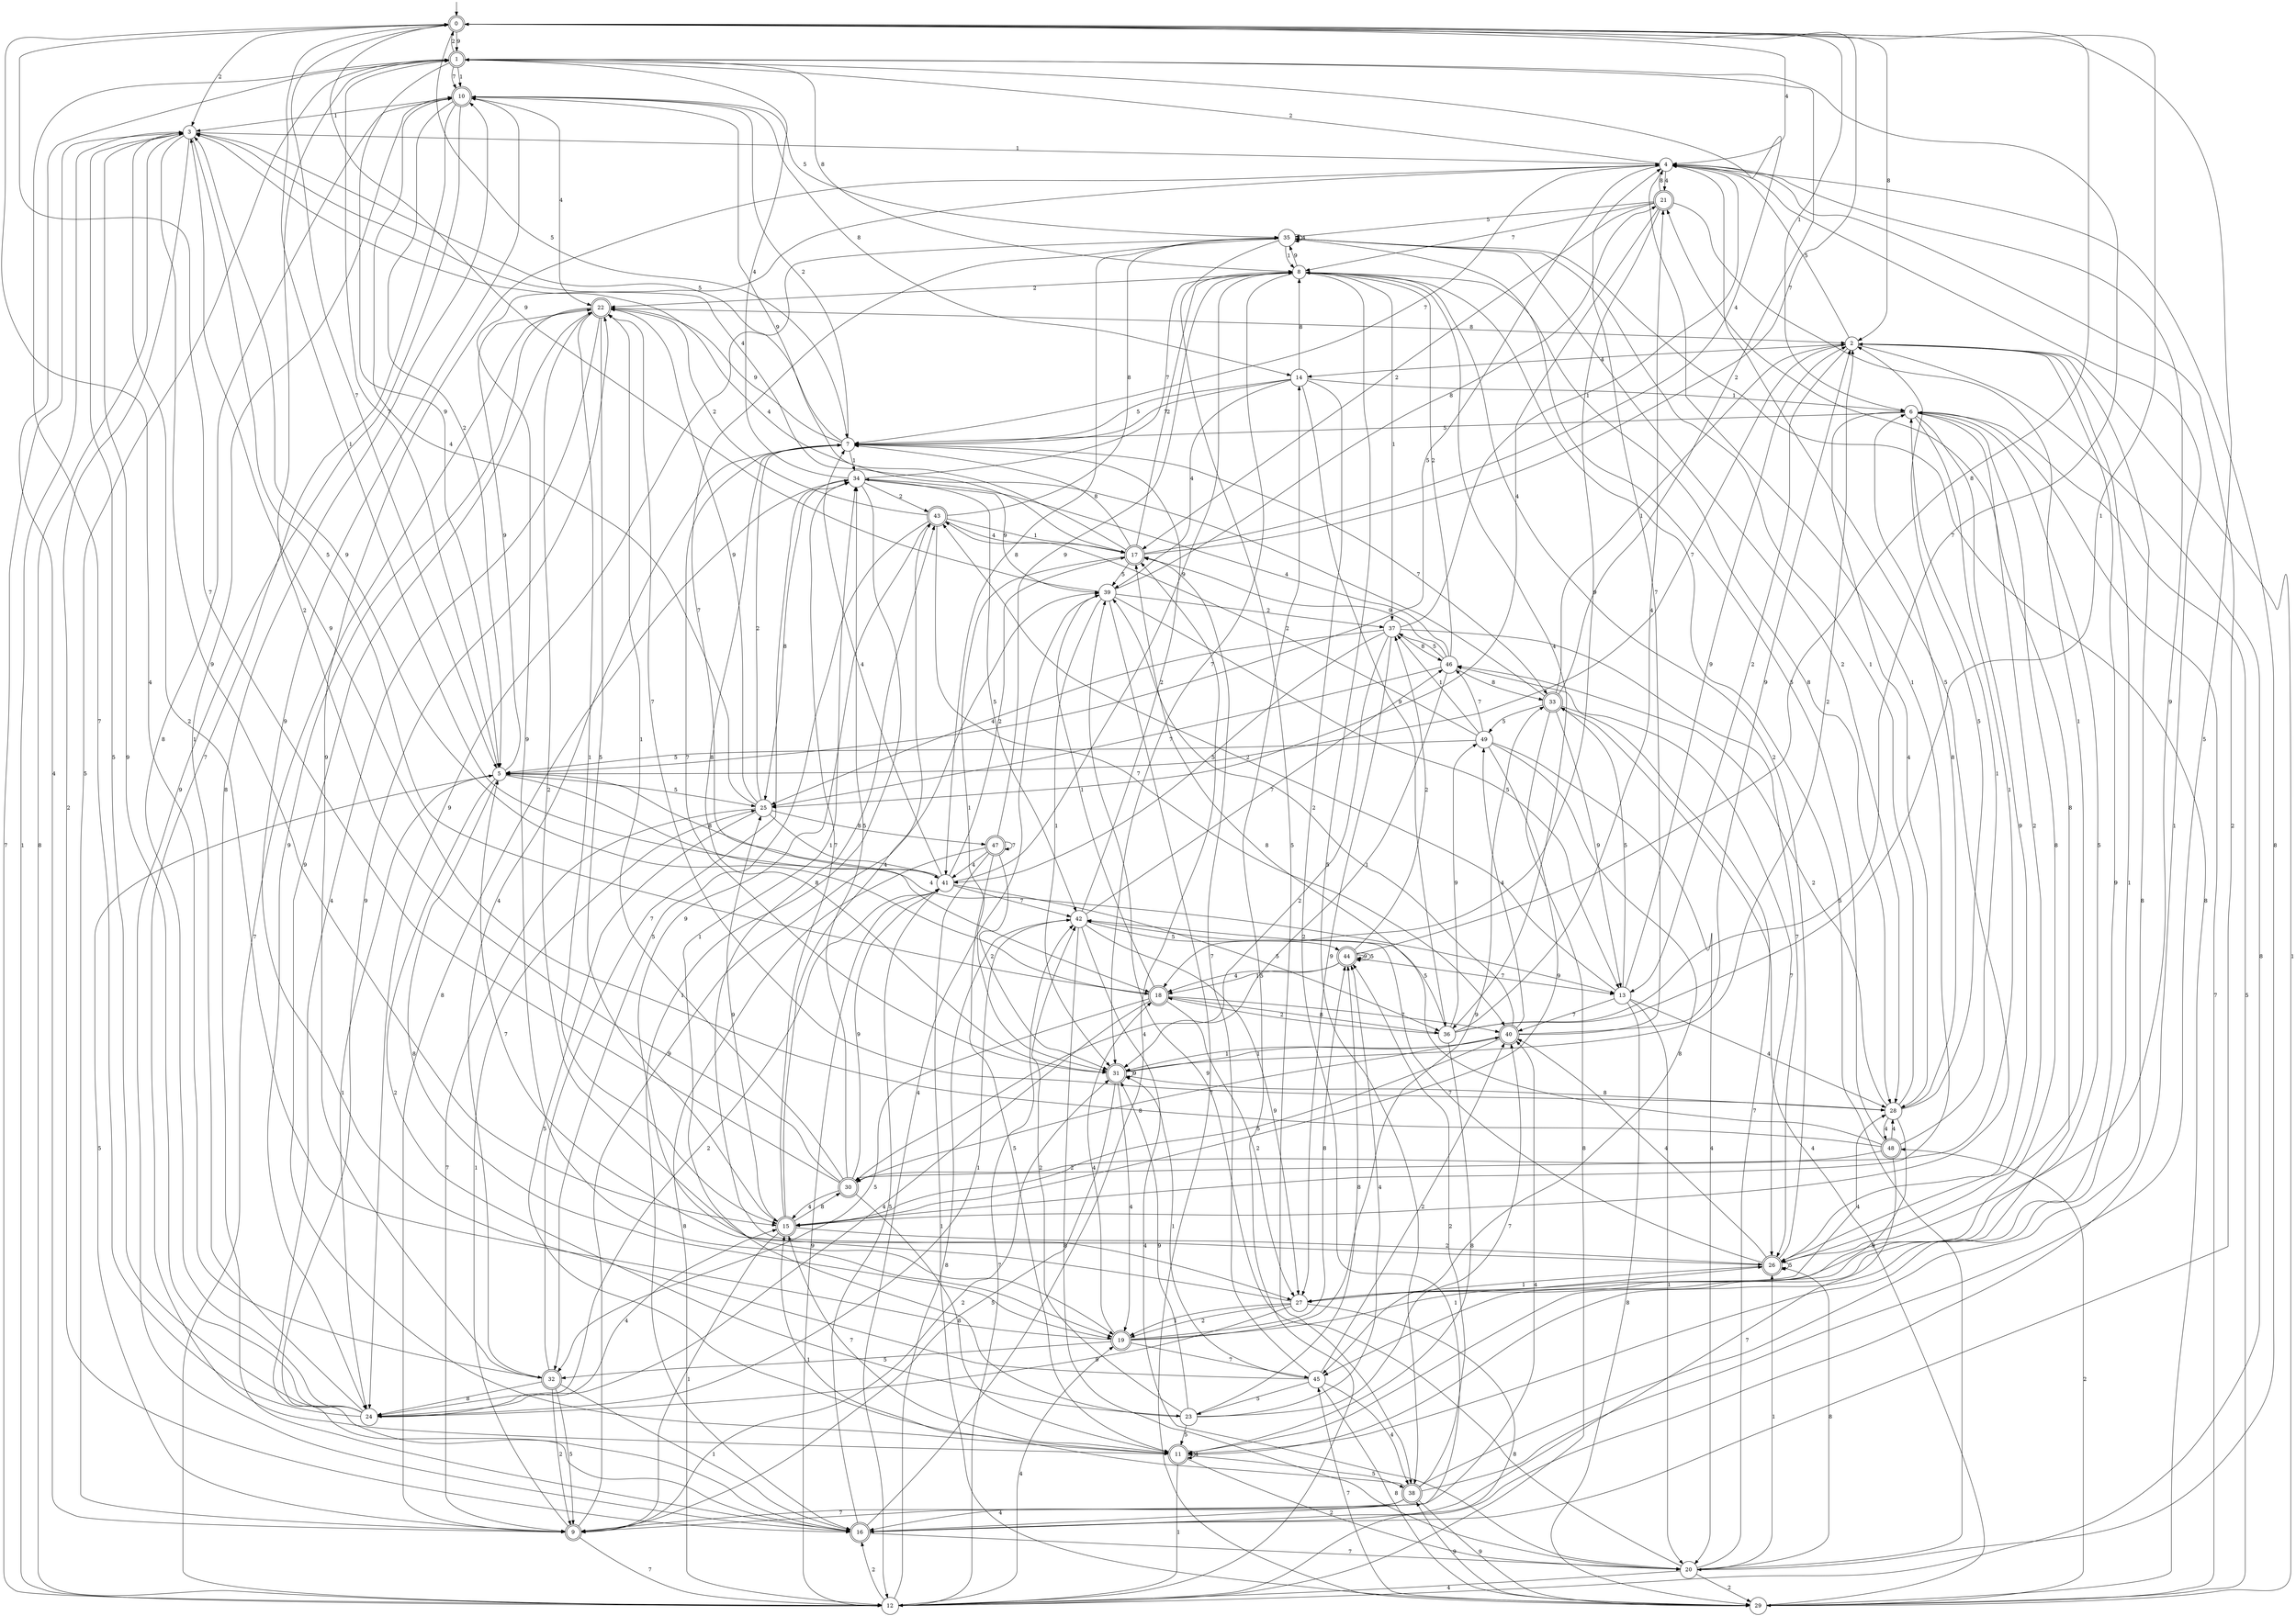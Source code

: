 digraph g {

	s0 [shape="doublecircle" label="0"];
	s1 [shape="doublecircle" label="1"];
	s2 [shape="circle" label="2"];
	s3 [shape="circle" label="3"];
	s4 [shape="circle" label="4"];
	s5 [shape="circle" label="5"];
	s6 [shape="circle" label="6"];
	s7 [shape="circle" label="7"];
	s8 [shape="circle" label="8"];
	s9 [shape="doublecircle" label="9"];
	s10 [shape="doublecircle" label="10"];
	s11 [shape="doublecircle" label="11"];
	s12 [shape="circle" label="12"];
	s13 [shape="circle" label="13"];
	s14 [shape="circle" label="14"];
	s15 [shape="doublecircle" label="15"];
	s16 [shape="doublecircle" label="16"];
	s17 [shape="doublecircle" label="17"];
	s18 [shape="doublecircle" label="18"];
	s19 [shape="doublecircle" label="19"];
	s20 [shape="circle" label="20"];
	s21 [shape="doublecircle" label="21"];
	s22 [shape="doublecircle" label="22"];
	s23 [shape="circle" label="23"];
	s24 [shape="circle" label="24"];
	s25 [shape="circle" label="25"];
	s26 [shape="doublecircle" label="26"];
	s27 [shape="circle" label="27"];
	s28 [shape="circle" label="28"];
	s29 [shape="circle" label="29"];
	s30 [shape="doublecircle" label="30"];
	s31 [shape="doublecircle" label="31"];
	s32 [shape="doublecircle" label="32"];
	s33 [shape="doublecircle" label="33"];
	s34 [shape="circle" label="34"];
	s35 [shape="circle" label="35"];
	s36 [shape="circle" label="36"];
	s37 [shape="circle" label="37"];
	s38 [shape="doublecircle" label="38"];
	s39 [shape="circle" label="39"];
	s40 [shape="doublecircle" label="40"];
	s41 [shape="circle" label="41"];
	s42 [shape="circle" label="42"];
	s43 [shape="doublecircle" label="43"];
	s44 [shape="doublecircle" label="44"];
	s45 [shape="circle" label="45"];
	s46 [shape="circle" label="46"];
	s47 [shape="doublecircle" label="47"];
	s48 [shape="doublecircle" label="48"];
	s49 [shape="circle" label="49"];
	s0 -> s1 [label="9"];
	s0 -> s2 [label="8"];
	s0 -> s3 [label="2"];
	s0 -> s4 [label="4"];
	s0 -> s5 [label="7"];
	s0 -> s6 [label="1"];
	s0 -> s7 [label="5"];
	s1 -> s5 [label="9"];
	s1 -> s8 [label="8"];
	s1 -> s0 [label="2"];
	s1 -> s9 [label="4"];
	s1 -> s10 [label="7"];
	s1 -> s10 [label="1"];
	s1 -> s9 [label="5"];
	s2 -> s11 [label="9"];
	s2 -> s12 [label="8"];
	s2 -> s13 [label="2"];
	s2 -> s14 [label="4"];
	s2 -> s5 [label="7"];
	s2 -> s11 [label="1"];
	s2 -> s4 [label="5"];
	s3 -> s15 [label="9"];
	s3 -> s12 [label="8"];
	s3 -> s16 [label="2"];
	s3 -> s17 [label="4"];
	s3 -> s12 [label="7"];
	s3 -> s4 [label="1"];
	s3 -> s18 [label="5"];
	s4 -> s19 [label="9"];
	s4 -> s20 [label="8"];
	s4 -> s1 [label="2"];
	s4 -> s21 [label="4"];
	s4 -> s7 [label="7"];
	s4 -> s15 [label="1"];
	s4 -> s5 [label="5"];
	s5 -> s22 [label="9"];
	s5 -> s19 [label="8"];
	s5 -> s23 [label="2"];
	s5 -> s13 [label="4"];
	s5 -> s1 [label="7"];
	s5 -> s24 [label="1"];
	s5 -> s25 [label="5"];
	s6 -> s26 [label="9"];
	s6 -> s27 [label="8"];
	s6 -> s26 [label="2"];
	s6 -> s28 [label="4"];
	s6 -> s29 [label="7"];
	s6 -> s30 [label="1"];
	s6 -> s7 [label="5"];
	s7 -> s22 [label="9"];
	s7 -> s31 [label="8"];
	s7 -> s10 [label="2"];
	s7 -> s32 [label="4"];
	s7 -> s33 [label="7"];
	s7 -> s34 [label="1"];
	s7 -> s3 [label="5"];
	s8 -> s35 [label="9"];
	s8 -> s28 [label="8"];
	s8 -> s22 [label="2"];
	s8 -> s36 [label="4"];
	s8 -> s31 [label="7"];
	s8 -> s37 [label="1"];
	s8 -> s38 [label="5"];
	s9 -> s39 [label="9"];
	s9 -> s34 [label="8"];
	s9 -> s31 [label="2"];
	s9 -> s40 [label="4"];
	s9 -> s12 [label="7"];
	s9 -> s25 [label="1"];
	s9 -> s5 [label="5"];
	s10 -> s16 [label="9"];
	s10 -> s14 [label="8"];
	s10 -> s5 [label="2"];
	s10 -> s22 [label="4"];
	s10 -> s11 [label="7"];
	s10 -> s3 [label="1"];
	s10 -> s35 [label="5"];
	s11 -> s22 [label="9"];
	s11 -> s21 [label="8"];
	s11 -> s20 [label="2"];
	s11 -> s11 [label="4"];
	s11 -> s15 [label="7"];
	s11 -> s12 [label="1"];
	s11 -> s38 [label="5"];
	s12 -> s41 [label="9"];
	s12 -> s42 [label="8"];
	s12 -> s16 [label="2"];
	s12 -> s19 [label="4"];
	s12 -> s42 [label="7"];
	s12 -> s3 [label="1"];
	s12 -> s14 [label="5"];
	s13 -> s2 [label="9"];
	s13 -> s29 [label="8"];
	s13 -> s43 [label="2"];
	s13 -> s28 [label="4"];
	s13 -> s40 [label="7"];
	s13 -> s20 [label="1"];
	s13 -> s33 [label="5"];
	s14 -> s36 [label="9"];
	s14 -> s8 [label="8"];
	s14 -> s16 [label="2"];
	s14 -> s39 [label="4"];
	s14 -> s7 [label="7"];
	s14 -> s6 [label="1"];
	s14 -> s7 [label="5"];
	s15 -> s25 [label="9"];
	s15 -> s30 [label="8"];
	s15 -> s26 [label="2"];
	s15 -> s43 [label="4"];
	s15 -> s34 [label="7"];
	s15 -> s9 [label="1"];
	s15 -> s4 [label="5"];
	s16 -> s22 [label="9"];
	s16 -> s10 [label="8"];
	s16 -> s4 [label="2"];
	s16 -> s17 [label="4"];
	s16 -> s20 [label="7"];
	s16 -> s4 [label="1"];
	s16 -> s41 [label="5"];
	s17 -> s10 [label="9"];
	s17 -> s7 [label="8"];
	s17 -> s8 [label="2"];
	s17 -> s1 [label="4"];
	s17 -> s0 [label="7"];
	s17 -> s31 [label="1"];
	s17 -> s39 [label="5"];
	s18 -> s3 [label="9"];
	s18 -> s36 [label="8"];
	s18 -> s27 [label="2"];
	s18 -> s24 [label="4"];
	s18 -> s40 [label="7"];
	s18 -> s39 [label="1"];
	s18 -> s32 [label="5"];
	s19 -> s33 [label="9"];
	s19 -> s44 [label="8"];
	s19 -> s3 [label="2"];
	s19 -> s18 [label="4"];
	s19 -> s45 [label="7"];
	s19 -> s26 [label="1"];
	s19 -> s32 [label="5"];
	s20 -> s39 [label="9"];
	s20 -> s26 [label="8"];
	s20 -> s29 [label="2"];
	s20 -> s12 [label="4"];
	s20 -> s46 [label="7"];
	s20 -> s26 [label="1"];
	s20 -> s8 [label="5"];
	s21 -> s18 [label="9"];
	s21 -> s4 [label="8"];
	s21 -> s17 [label="2"];
	s21 -> s25 [label="4"];
	s21 -> s8 [label="7"];
	s21 -> s26 [label="1"];
	s21 -> s35 [label="5"];
	s22 -> s24 [label="9"];
	s22 -> s2 [label="8"];
	s22 -> s27 [label="2"];
	s22 -> s16 [label="4"];
	s22 -> s12 [label="7"];
	s22 -> s15 [label="1"];
	s22 -> s15 [label="5"];
	s23 -> s31 [label="9"];
	s23 -> s44 [label="8"];
	s23 -> s42 [label="2"];
	s23 -> s44 [label="4"];
	s23 -> s40 [label="7"];
	s23 -> s34 [label="1"];
	s23 -> s11 [label="5"];
	s24 -> s3 [label="9"];
	s24 -> s10 [label="8"];
	s24 -> s41 [label="2"];
	s24 -> s15 [label="4"];
	s24 -> s1 [label="7"];
	s24 -> s10 [label="1"];
	s24 -> s3 [label="5"];
	s25 -> s22 [label="9"];
	s25 -> s47 [label="8"];
	s25 -> s7 [label="2"];
	s25 -> s10 [label="4"];
	s25 -> s9 [label="7"];
	s25 -> s41 [label="1"];
	s25 -> s11 [label="5"];
	s26 -> s4 [label="9"];
	s26 -> s43 [label="8"];
	s26 -> s8 [label="2"];
	s26 -> s40 [label="4"];
	s26 -> s42 [label="7"];
	s26 -> s27 [label="1"];
	s26 -> s26 [label="5"];
	s27 -> s24 [label="9"];
	s27 -> s12 [label="8"];
	s27 -> s19 [label="2"];
	s27 -> s28 [label="4"];
	s27 -> s5 [label="7"];
	s27 -> s19 [label="1"];
	s27 -> s6 [label="5"];
	s28 -> s45 [label="9"];
	s28 -> s6 [label="8"];
	s28 -> s46 [label="2"];
	s28 -> s48 [label="4"];
	s28 -> s22 [label="7"];
	s28 -> s35 [label="1"];
	s28 -> s2 [label="5"];
	s29 -> s38 [label="9"];
	s29 -> s35 [label="8"];
	s29 -> s48 [label="2"];
	s29 -> s33 [label="4"];
	s29 -> s45 [label="7"];
	s29 -> s2 [label="1"];
	s29 -> s6 [label="5"];
	s30 -> s41 [label="9"];
	s30 -> s11 [label="8"];
	s30 -> s1 [label="2"];
	s30 -> s15 [label="4"];
	s30 -> s0 [label="7"];
	s30 -> s22 [label="1"];
	s30 -> s34 [label="5"];
	s31 -> s31 [label="9"];
	s31 -> s28 [label="8"];
	s31 -> s2 [label="2"];
	s31 -> s19 [label="4"];
	s31 -> s7 [label="7"];
	s31 -> s40 [label="1"];
	s31 -> s9 [label="5"];
	s32 -> s4 [label="9"];
	s32 -> s24 [label="8"];
	s32 -> s9 [label="2"];
	s32 -> s0 [label="4"];
	s32 -> s34 [label="7"];
	s32 -> s16 [label="1"];
	s32 -> s9 [label="5"];
	s33 -> s13 [label="9"];
	s33 -> s12 [label="8"];
	s33 -> s1 [label="2"];
	s33 -> s3 [label="4"];
	s33 -> s26 [label="7"];
	s33 -> s2 [label="1"];
	s33 -> s49 [label="5"];
	s34 -> s39 [label="9"];
	s34 -> s25 [label="8"];
	s34 -> s43 [label="2"];
	s34 -> s1 [label="4"];
	s34 -> s8 [label="7"];
	s34 -> s16 [label="1"];
	s34 -> s42 [label="5"];
	s35 -> s24 [label="9"];
	s35 -> s41 [label="8"];
	s35 -> s28 [label="2"];
	s35 -> s35 [label="4"];
	s35 -> s18 [label="7"];
	s35 -> s8 [label="1"];
	s35 -> s38 [label="5"];
	s36 -> s49 [label="9"];
	s36 -> s11 [label="8"];
	s36 -> s18 [label="2"];
	s36 -> s21 [label="4"];
	s36 -> s1 [label="7"];
	s36 -> s0 [label="1"];
	s36 -> s42 [label="5"];
	s37 -> s27 [label="9"];
	s37 -> s46 [label="8"];
	s37 -> s30 [label="2"];
	s37 -> s25 [label="4"];
	s37 -> s26 [label="7"];
	s37 -> s4 [label="1"];
	s37 -> s41 [label="5"];
	s38 -> s29 [label="9"];
	s38 -> s2 [label="8"];
	s38 -> s44 [label="2"];
	s38 -> s16 [label="4"];
	s38 -> s9 [label="7"];
	s38 -> s15 [label="1"];
	s38 -> s0 [label="5"];
	s39 -> s0 [label="9"];
	s39 -> s21 [label="8"];
	s39 -> s37 [label="2"];
	s39 -> s12 [label="4"];
	s39 -> s29 [label="7"];
	s39 -> s31 [label="1"];
	s39 -> s13 [label="5"];
	s40 -> s2 [label="9"];
	s40 -> s30 [label="8"];
	s40 -> s39 [label="2"];
	s40 -> s49 [label="4"];
	s40 -> s4 [label="7"];
	s40 -> s31 [label="1"];
	s40 -> s15 [label="5"];
	s41 -> s8 [label="9"];
	s41 -> s5 [label="8"];
	s41 -> s17 [label="2"];
	s41 -> s7 [label="4"];
	s41 -> s42 [label="7"];
	s41 -> s0 [label="1"];
	s41 -> s36 [label="5"];
	s42 -> s27 [label="9"];
	s42 -> s20 [label="8"];
	s42 -> s7 [label="2"];
	s42 -> s20 [label="4"];
	s42 -> s46 [label="7"];
	s42 -> s24 [label="1"];
	s42 -> s44 [label="5"];
	s43 -> s19 [label="9"];
	s43 -> s35 [label="8"];
	s43 -> s22 [label="2"];
	s43 -> s17 [label="4"];
	s43 -> s40 [label="7"];
	s43 -> s17 [label="1"];
	s43 -> s32 [label="5"];
	s44 -> s44 [label="9"];
	s44 -> s0 [label="8"];
	s44 -> s37 [label="2"];
	s44 -> s18 [label="4"];
	s44 -> s13 [label="7"];
	s44 -> s18 [label="1"];
	s44 -> s44 [label="5"];
	s45 -> s10 [label="9"];
	s45 -> s29 [label="8"];
	s45 -> s40 [label="2"];
	s45 -> s38 [label="4"];
	s45 -> s17 [label="7"];
	s45 -> s31 [label="1"];
	s45 -> s23 [label="5"];
	s46 -> s17 [label="9"];
	s46 -> s33 [label="8"];
	s46 -> s8 [label="2"];
	s46 -> s34 [label="4"];
	s46 -> s25 [label="7"];
	s46 -> s31 [label="1"];
	s46 -> s37 [label="5"];
	s47 -> s8 [label="9"];
	s47 -> s12 [label="8"];
	s47 -> s31 [label="2"];
	s47 -> s41 [label="4"];
	s47 -> s47 [label="7"];
	s47 -> s29 [label="1"];
	s47 -> s11 [label="5"];
	s48 -> s3 [label="9"];
	s48 -> s17 [label="8"];
	s48 -> s30 [label="2"];
	s48 -> s28 [label="4"];
	s48 -> s16 [label="7"];
	s48 -> s6 [label="1"];
	s48 -> s35 [label="5"];
	s49 -> s15 [label="9"];
	s49 -> s45 [label="8"];
	s49 -> s43 [label="2"];
	s49 -> s20 [label="4"];
	s49 -> s46 [label="7"];
	s49 -> s37 [label="1"];
	s49 -> s5 [label="5"];

__start0 [label="" shape="none" width="0" height="0"];
__start0 -> s0;

}
